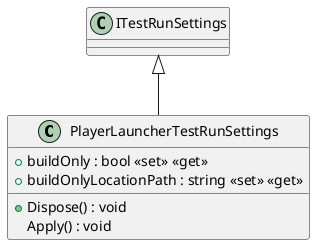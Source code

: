 @startuml
class PlayerLauncherTestRunSettings {
    + buildOnly : bool <<set>> <<get>>
    + buildOnlyLocationPath : string <<set>> <<get>>
    + Dispose() : void
    Apply() : void
}
ITestRunSettings <|-- PlayerLauncherTestRunSettings
@enduml
